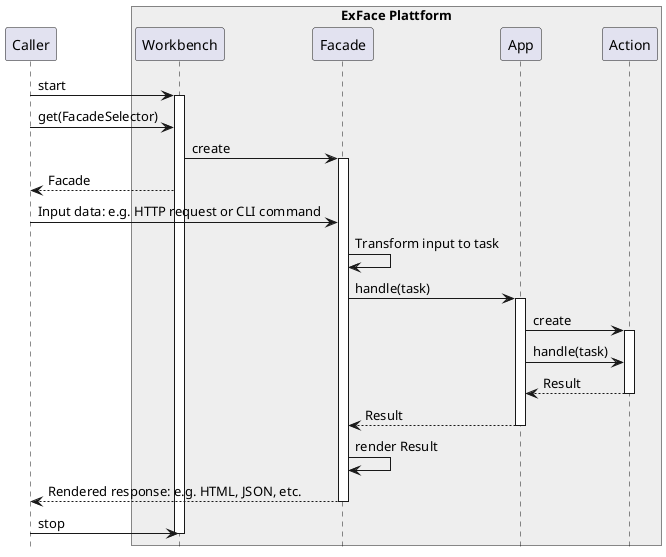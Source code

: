 @startuml
hide footbox

participant Caller
box "ExFace Plattform" #eeeeee
participant Workbench
participant Facade
participant App
participant Action
end box

Caller -> Workbench: start
activate Workbench
Caller -> Workbench: get(FacadeSelector)
Workbench -> Facade: create
activate Facade
Workbench --> Caller: Facade
Caller -> Facade: Input data: e.g. HTTP request or CLI command
Facade -> Facade: Transform input to task

Facade -> App: handle(task)
activate App

App -> Action: create
activate Action
App -> Action: handle(task)
Action --> App: Result
deactivate Action

App --> Facade: Result
deactivate App

Facade -> Facade: render Result
Facade --> Caller: Rendered response: e.g. HTML, JSON, etc.
deactivate Facade

Caller -> Workbench: stop
deactivate Workbench

@enduml